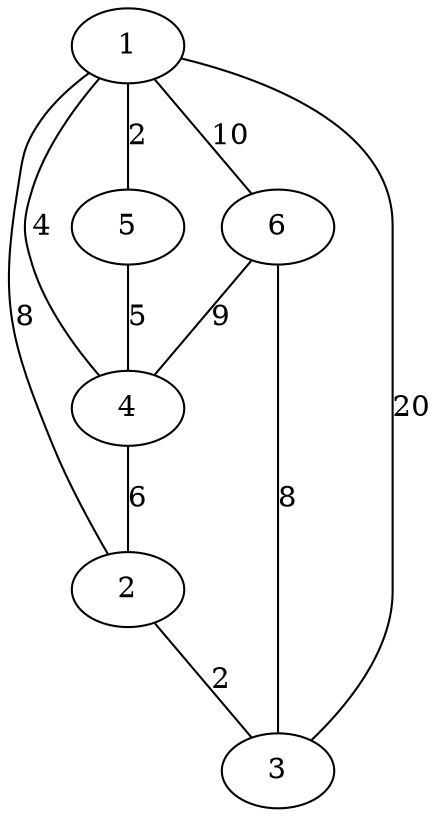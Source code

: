 graph G {
    1--2 [label="8"];
    2--3 [label="2"];
    3--1 [label="20"];
    1--4 [label="4"];
    5--4 [label="5"];
    4--2 [label="6"];
    1--5 [label="2"];
    6--3 [label="8"];
    6--4 [label="9"];
    1--6 [label="10"];    
}